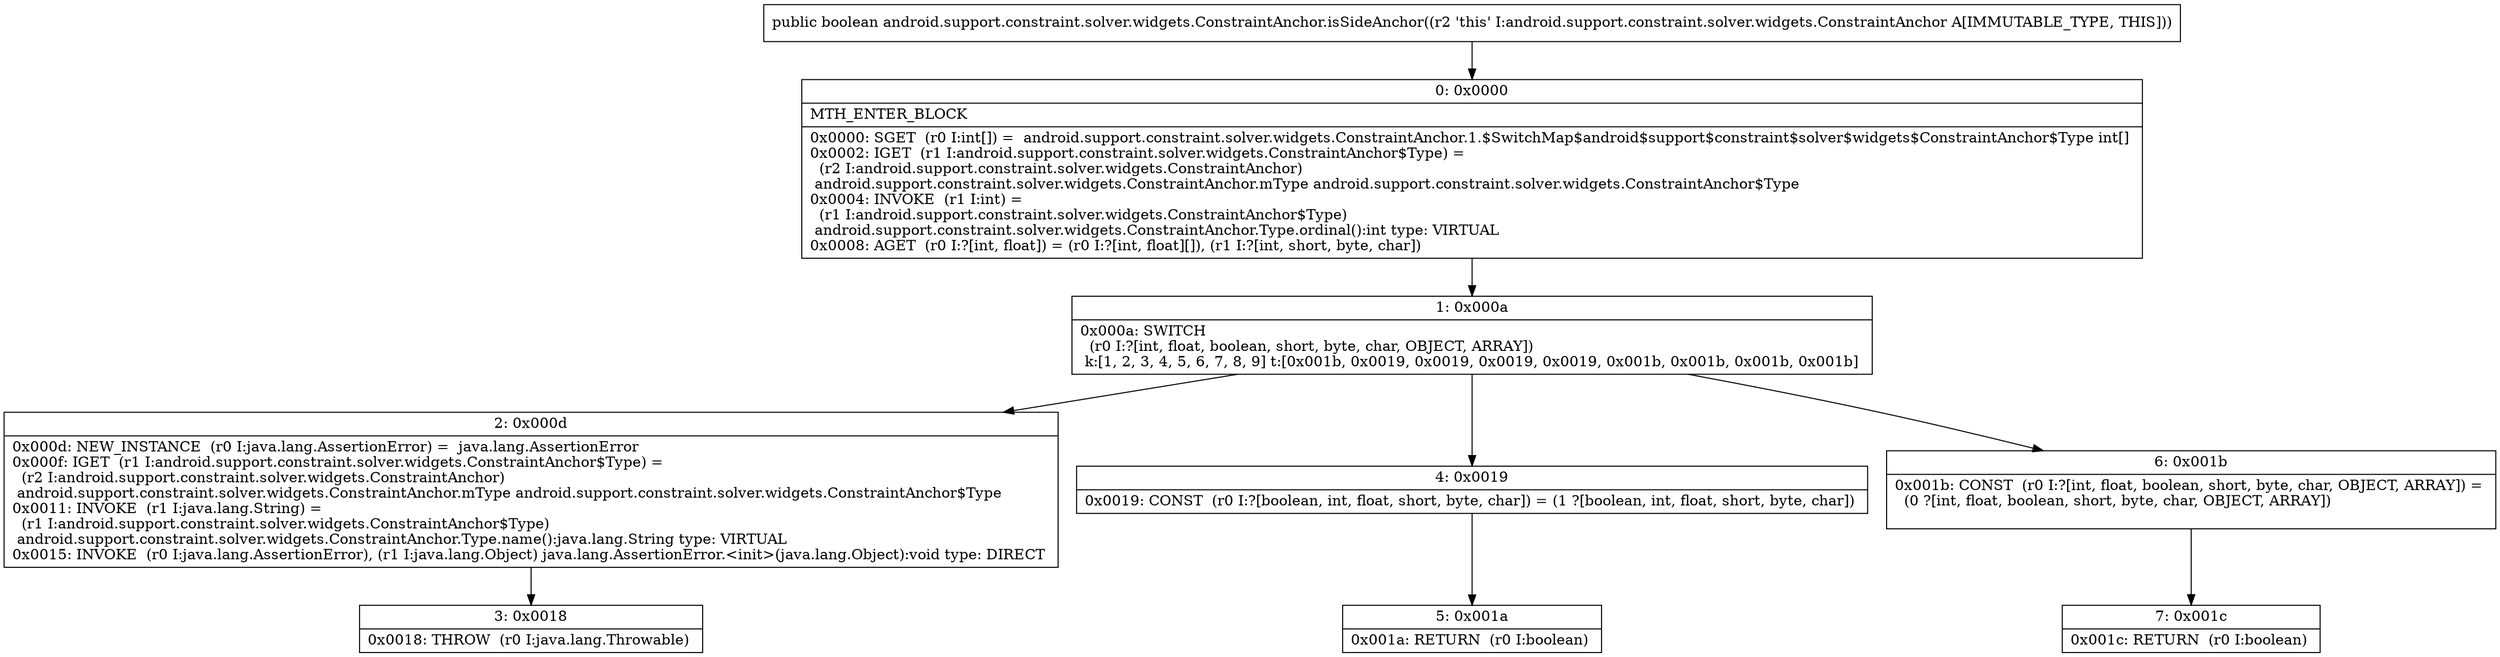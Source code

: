 digraph "CFG forandroid.support.constraint.solver.widgets.ConstraintAnchor.isSideAnchor()Z" {
Node_0 [shape=record,label="{0\:\ 0x0000|MTH_ENTER_BLOCK\l|0x0000: SGET  (r0 I:int[]) =  android.support.constraint.solver.widgets.ConstraintAnchor.1.$SwitchMap$android$support$constraint$solver$widgets$ConstraintAnchor$Type int[] \l0x0002: IGET  (r1 I:android.support.constraint.solver.widgets.ConstraintAnchor$Type) = \l  (r2 I:android.support.constraint.solver.widgets.ConstraintAnchor)\l android.support.constraint.solver.widgets.ConstraintAnchor.mType android.support.constraint.solver.widgets.ConstraintAnchor$Type \l0x0004: INVOKE  (r1 I:int) = \l  (r1 I:android.support.constraint.solver.widgets.ConstraintAnchor$Type)\l android.support.constraint.solver.widgets.ConstraintAnchor.Type.ordinal():int type: VIRTUAL \l0x0008: AGET  (r0 I:?[int, float]) = (r0 I:?[int, float][]), (r1 I:?[int, short, byte, char]) \l}"];
Node_1 [shape=record,label="{1\:\ 0x000a|0x000a: SWITCH  \l  (r0 I:?[int, float, boolean, short, byte, char, OBJECT, ARRAY])\l k:[1, 2, 3, 4, 5, 6, 7, 8, 9] t:[0x001b, 0x0019, 0x0019, 0x0019, 0x0019, 0x001b, 0x001b, 0x001b, 0x001b] \l}"];
Node_2 [shape=record,label="{2\:\ 0x000d|0x000d: NEW_INSTANCE  (r0 I:java.lang.AssertionError) =  java.lang.AssertionError \l0x000f: IGET  (r1 I:android.support.constraint.solver.widgets.ConstraintAnchor$Type) = \l  (r2 I:android.support.constraint.solver.widgets.ConstraintAnchor)\l android.support.constraint.solver.widgets.ConstraintAnchor.mType android.support.constraint.solver.widgets.ConstraintAnchor$Type \l0x0011: INVOKE  (r1 I:java.lang.String) = \l  (r1 I:android.support.constraint.solver.widgets.ConstraintAnchor$Type)\l android.support.constraint.solver.widgets.ConstraintAnchor.Type.name():java.lang.String type: VIRTUAL \l0x0015: INVOKE  (r0 I:java.lang.AssertionError), (r1 I:java.lang.Object) java.lang.AssertionError.\<init\>(java.lang.Object):void type: DIRECT \l}"];
Node_3 [shape=record,label="{3\:\ 0x0018|0x0018: THROW  (r0 I:java.lang.Throwable) \l}"];
Node_4 [shape=record,label="{4\:\ 0x0019|0x0019: CONST  (r0 I:?[boolean, int, float, short, byte, char]) = (1 ?[boolean, int, float, short, byte, char]) \l}"];
Node_5 [shape=record,label="{5\:\ 0x001a|0x001a: RETURN  (r0 I:boolean) \l}"];
Node_6 [shape=record,label="{6\:\ 0x001b|0x001b: CONST  (r0 I:?[int, float, boolean, short, byte, char, OBJECT, ARRAY]) = \l  (0 ?[int, float, boolean, short, byte, char, OBJECT, ARRAY])\l \l}"];
Node_7 [shape=record,label="{7\:\ 0x001c|0x001c: RETURN  (r0 I:boolean) \l}"];
MethodNode[shape=record,label="{public boolean android.support.constraint.solver.widgets.ConstraintAnchor.isSideAnchor((r2 'this' I:android.support.constraint.solver.widgets.ConstraintAnchor A[IMMUTABLE_TYPE, THIS])) }"];
MethodNode -> Node_0;
Node_0 -> Node_1;
Node_1 -> Node_2;
Node_1 -> Node_4;
Node_1 -> Node_6;
Node_2 -> Node_3;
Node_4 -> Node_5;
Node_6 -> Node_7;
}

